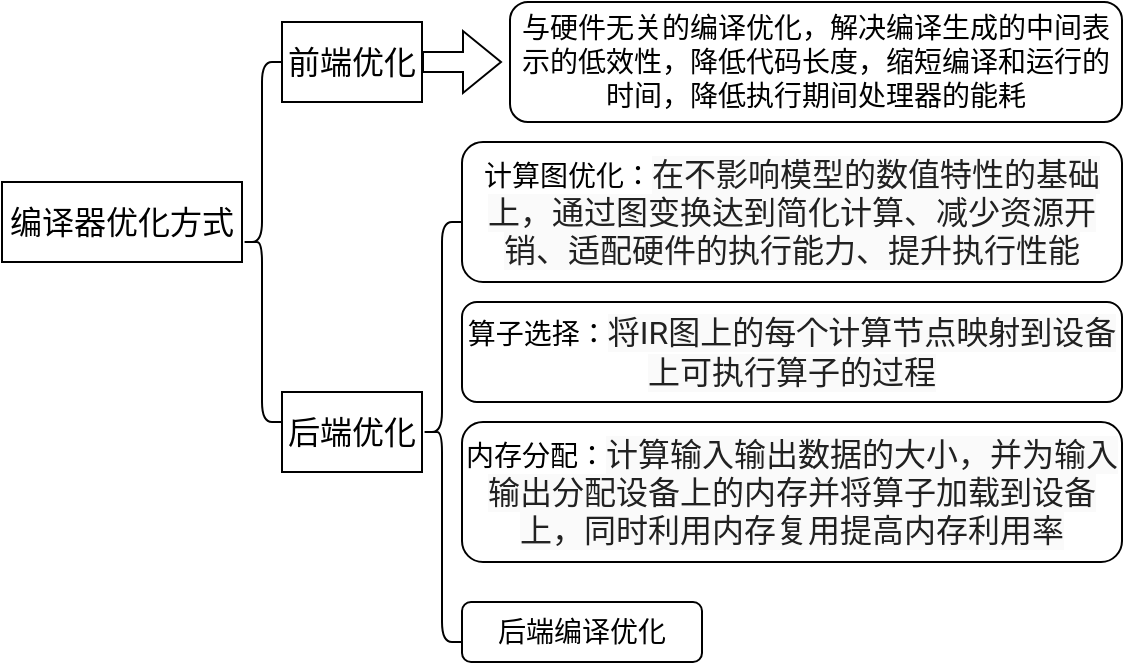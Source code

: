 <mxfile version="24.7.5">
  <diagram name="第 1 页" id="j1lACvt4oV9KxdHfC2Sp">
    <mxGraphModel dx="1036" dy="606" grid="1" gridSize="10" guides="1" tooltips="1" connect="1" arrows="1" fold="1" page="1" pageScale="1" pageWidth="827" pageHeight="1169" math="0" shadow="0">
      <root>
        <mxCell id="0" />
        <mxCell id="1" parent="0" />
        <mxCell id="trQZeUbiGWFtfIxw4iwg-1" value="编译器优化方式" style="rounded=0;whiteSpace=wrap;html=1;fontSize=16;" parent="1" vertex="1">
          <mxGeometry x="100" y="260" width="120" height="40" as="geometry" />
        </mxCell>
        <mxCell id="eC7oOnFgl5_Tvh6rN1hq-1" value="" style="shape=curlyBracket;whiteSpace=wrap;html=1;rounded=1;labelPosition=left;verticalLabelPosition=middle;align=right;verticalAlign=middle;" parent="1" vertex="1">
          <mxGeometry x="220" y="200" width="20" height="180" as="geometry" />
        </mxCell>
        <mxCell id="eC7oOnFgl5_Tvh6rN1hq-2" value="前端优化" style="rounded=0;whiteSpace=wrap;html=1;fontSize=16;" parent="1" vertex="1">
          <mxGeometry x="240" y="180" width="70" height="40" as="geometry" />
        </mxCell>
        <mxCell id="eC7oOnFgl5_Tvh6rN1hq-3" value="" style="shape=flexArrow;endArrow=classic;html=1;rounded=0;" parent="1" edge="1">
          <mxGeometry width="50" height="50" relative="1" as="geometry">
            <mxPoint x="310" y="200" as="sourcePoint" />
            <mxPoint x="350" y="200" as="targetPoint" />
          </mxGeometry>
        </mxCell>
        <mxCell id="eC7oOnFgl5_Tvh6rN1hq-5" value="与硬件无关的编译优化，解决编译生成的中间表示的低效性，降低代码长度，缩短编译和运行的时间，降低执行期间处理器的能耗" style="rounded=1;whiteSpace=wrap;html=1;fontSize=14;" parent="1" vertex="1">
          <mxGeometry x="354" y="170" width="306" height="60" as="geometry" />
        </mxCell>
        <mxCell id="eC7oOnFgl5_Tvh6rN1hq-6" value="后端优化" style="rounded=0;whiteSpace=wrap;html=1;fontSize=16;" parent="1" vertex="1">
          <mxGeometry x="240" y="365" width="70" height="40" as="geometry" />
        </mxCell>
        <mxCell id="eC7oOnFgl5_Tvh6rN1hq-7" value="" style="shape=curlyBracket;whiteSpace=wrap;html=1;rounded=1;labelPosition=left;verticalLabelPosition=middle;align=right;verticalAlign=middle;" parent="1" vertex="1">
          <mxGeometry x="310" y="280" width="20" height="210" as="geometry" />
        </mxCell>
        <mxCell id="eC7oOnFgl5_Tvh6rN1hq-8" value="计算图优化：&lt;span style=&quot;color: rgba(0, 0, 0, 0.87); font-family: Roboto, &amp;quot;Noto Sans SC Sliced&amp;quot;, sans-serif; font-size: 16px; text-align: start; background-color: rgb(250, 250, 250);&quot;&gt;在不影响模型的数值特性的基础上，通过图变换达到简化计算、减少资源开销、适配硬件的执行能力、提升执行性能&lt;/span&gt;" style="rounded=1;whiteSpace=wrap;html=1;fontSize=14;" parent="1" vertex="1">
          <mxGeometry x="330" y="240" width="330" height="70" as="geometry" />
        </mxCell>
        <mxCell id="eC7oOnFgl5_Tvh6rN1hq-9" value="算子选择：&lt;span style=&quot;color: rgba(0, 0, 0, 0.87); font-family: Roboto, &amp;quot;Noto Sans SC Sliced&amp;quot;, sans-serif; font-size: 16px; text-align: start; background-color: rgb(250, 250, 250);&quot;&gt;将IR图上的每个计算节点映射到设备上可执行算子的过程&lt;/span&gt;" style="rounded=1;whiteSpace=wrap;html=1;fontSize=14;" parent="1" vertex="1">
          <mxGeometry x="330" y="320" width="330" height="50" as="geometry" />
        </mxCell>
        <mxCell id="eC7oOnFgl5_Tvh6rN1hq-10" value="内存分配：&lt;span style=&quot;color: rgba(0, 0, 0, 0.87); font-family: Roboto, &amp;quot;Noto Sans SC Sliced&amp;quot;, sans-serif; font-size: 16px; text-align: start; background-color: rgb(250, 250, 250);&quot;&gt;计算输入输出数据的大小，并为输入输出分配设备上的内存并将算子加载到设备上，同时利用内存复用提高内存利用率&lt;/span&gt;" style="rounded=1;whiteSpace=wrap;html=1;fontSize=14;" parent="1" vertex="1">
          <mxGeometry x="330" y="380" width="330" height="70" as="geometry" />
        </mxCell>
        <mxCell id="nIwWB0_rXP-VEvkEYVno-1" value="后端编译优化" style="rounded=1;whiteSpace=wrap;html=1;fontSize=14;" vertex="1" parent="1">
          <mxGeometry x="330" y="470" width="120" height="30" as="geometry" />
        </mxCell>
      </root>
    </mxGraphModel>
  </diagram>
</mxfile>
